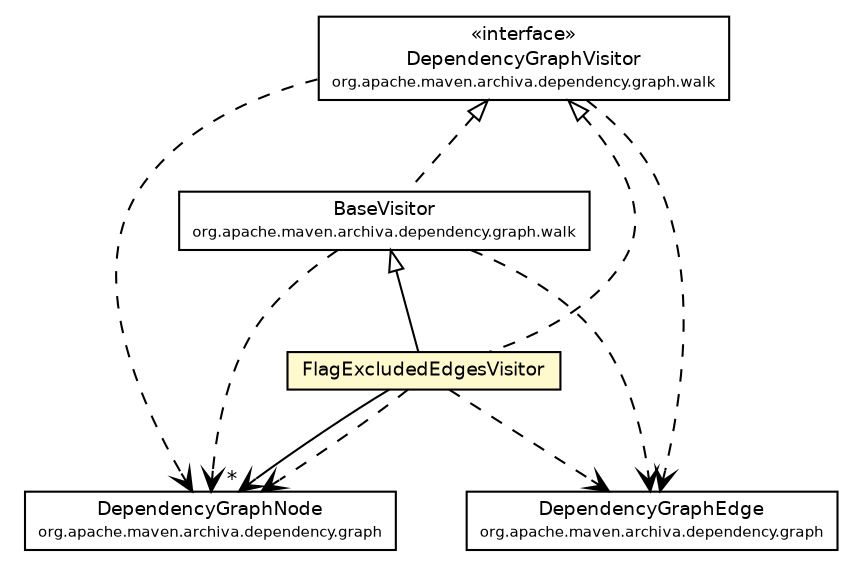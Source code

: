 #!/usr/local/bin/dot
#
# Class diagram 
# Generated by UmlGraph version 4.6 (http://www.spinellis.gr/sw/umlgraph)
#

digraph G {
	edge [fontname="Helvetica",fontsize=10,labelfontname="Helvetica",labelfontsize=10];
	node [fontname="Helvetica",fontsize=10,shape=plaintext];
	// org.apache.maven.archiva.dependency.graph.DependencyGraphNode
	c136975 [label=<<table border="0" cellborder="1" cellspacing="0" cellpadding="2" port="p" href="../DependencyGraphNode.html">
		<tr><td><table border="0" cellspacing="0" cellpadding="1">
			<tr><td> DependencyGraphNode </td></tr>
			<tr><td><font point-size="7.0"> org.apache.maven.archiva.dependency.graph </font></td></tr>
		</table></td></tr>
		</table>>, fontname="Helvetica", fontcolor="black", fontsize=9.0];
	// org.apache.maven.archiva.dependency.graph.DependencyGraphEdge
	c136977 [label=<<table border="0" cellborder="1" cellspacing="0" cellpadding="2" port="p" href="../DependencyGraphEdge.html">
		<tr><td><table border="0" cellspacing="0" cellpadding="1">
			<tr><td> DependencyGraphEdge </td></tr>
			<tr><td><font point-size="7.0"> org.apache.maven.archiva.dependency.graph </font></td></tr>
		</table></td></tr>
		</table>>, fontname="Helvetica", fontcolor="black", fontsize=9.0];
	// org.apache.maven.archiva.dependency.graph.tasks.FlagExcludedEdgesVisitor
	c137008 [label=<<table border="0" cellborder="1" cellspacing="0" cellpadding="2" port="p" bgcolor="lemonChiffon" href="./FlagExcludedEdgesVisitor.html">
		<tr><td><table border="0" cellspacing="0" cellpadding="1">
			<tr><td> FlagExcludedEdgesVisitor </td></tr>
		</table></td></tr>
		</table>>, fontname="Helvetica", fontcolor="black", fontsize=9.0];
	// org.apache.maven.archiva.dependency.graph.walk.DependencyGraphVisitor
	c137019 [label=<<table border="0" cellborder="1" cellspacing="0" cellpadding="2" port="p" href="../walk/DependencyGraphVisitor.html">
		<tr><td><table border="0" cellspacing="0" cellpadding="1">
			<tr><td> &laquo;interface&raquo; </td></tr>
			<tr><td> DependencyGraphVisitor </td></tr>
			<tr><td><font point-size="7.0"> org.apache.maven.archiva.dependency.graph.walk </font></td></tr>
		</table></td></tr>
		</table>>, fontname="Helvetica", fontcolor="black", fontsize=9.0];
	// org.apache.maven.archiva.dependency.graph.walk.BaseVisitor
	c137020 [label=<<table border="0" cellborder="1" cellspacing="0" cellpadding="2" port="p" href="../walk/BaseVisitor.html">
		<tr><td><table border="0" cellspacing="0" cellpadding="1">
			<tr><td> BaseVisitor </td></tr>
			<tr><td><font point-size="7.0"> org.apache.maven.archiva.dependency.graph.walk </font></td></tr>
		</table></td></tr>
		</table>>, fontname="Helvetica", fontcolor="black", fontsize=9.0];
	//org.apache.maven.archiva.dependency.graph.tasks.FlagExcludedEdgesVisitor extends org.apache.maven.archiva.dependency.graph.walk.BaseVisitor
	c137020:p -> c137008:p [dir=back,arrowtail=empty];
	//org.apache.maven.archiva.dependency.graph.tasks.FlagExcludedEdgesVisitor implements org.apache.maven.archiva.dependency.graph.walk.DependencyGraphVisitor
	c137019:p -> c137008:p [dir=back,arrowtail=empty,style=dashed];
	//org.apache.maven.archiva.dependency.graph.walk.BaseVisitor implements org.apache.maven.archiva.dependency.graph.walk.DependencyGraphVisitor
	c137019:p -> c137020:p [dir=back,arrowtail=empty,style=dashed];
	// org.apache.maven.archiva.dependency.graph.tasks.FlagExcludedEdgesVisitor NAVASSOC org.apache.maven.archiva.dependency.graph.DependencyGraphNode
	c137008:p -> c136975:p [taillabel="", label="", headlabel="*", fontname="Helvetica", fontcolor="black", fontsize=10.0, color="black", arrowhead=open];
	// org.apache.maven.archiva.dependency.graph.tasks.FlagExcludedEdgesVisitor DEPEND org.apache.maven.archiva.dependency.graph.DependencyGraphNode
	c137008:p -> c136975:p [taillabel="", label="", headlabel="", fontname="Helvetica", fontcolor="black", fontsize=10.0, color="black", arrowhead=open, style=dashed];
	// org.apache.maven.archiva.dependency.graph.tasks.FlagExcludedEdgesVisitor DEPEND org.apache.maven.archiva.dependency.graph.DependencyGraphEdge
	c137008:p -> c136977:p [taillabel="", label="", headlabel="", fontname="Helvetica", fontcolor="black", fontsize=10.0, color="black", arrowhead=open, style=dashed];
	// org.apache.maven.archiva.dependency.graph.walk.DependencyGraphVisitor DEPEND org.apache.maven.archiva.dependency.graph.DependencyGraphNode
	c137019:p -> c136975:p [taillabel="", label="", headlabel="", fontname="Helvetica", fontcolor="black", fontsize=10.0, color="black", arrowhead=open, style=dashed];
	// org.apache.maven.archiva.dependency.graph.walk.DependencyGraphVisitor DEPEND org.apache.maven.archiva.dependency.graph.DependencyGraphEdge
	c137019:p -> c136977:p [taillabel="", label="", headlabel="", fontname="Helvetica", fontcolor="black", fontsize=10.0, color="black", arrowhead=open, style=dashed];
	// org.apache.maven.archiva.dependency.graph.walk.BaseVisitor DEPEND org.apache.maven.archiva.dependency.graph.DependencyGraphNode
	c137020:p -> c136975:p [taillabel="", label="", headlabel="", fontname="Helvetica", fontcolor="black", fontsize=10.0, color="black", arrowhead=open, style=dashed];
	// org.apache.maven.archiva.dependency.graph.walk.BaseVisitor DEPEND org.apache.maven.archiva.dependency.graph.DependencyGraphEdge
	c137020:p -> c136977:p [taillabel="", label="", headlabel="", fontname="Helvetica", fontcolor="black", fontsize=10.0, color="black", arrowhead=open, style=dashed];
}

